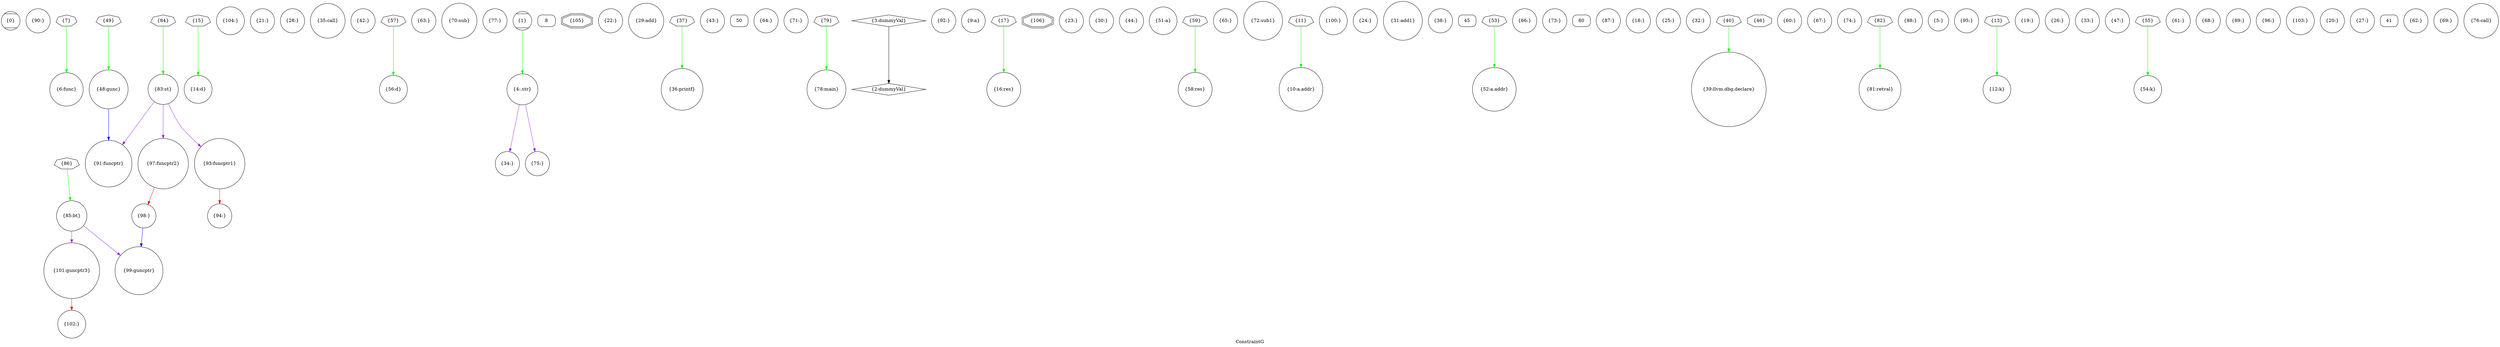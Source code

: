 digraph "ConstraintG" {
	label="ConstraintG";

	Node0x750b7b0 [shape=record,shape=Mcircle,label="{0}"];
	Node0x750bdc0 [shape=record,shape=circle,label="{90:}"];
	Node0x750bfc0 [shape=record,shape=septagon,label="{7}"];
	Node0x750bfc0 -> Node0x75179d0[color=green];
	Node0x750c1c0 [shape=record,shape=circle,label="{97:funcptr2}"];
	Node0x750c1c0 -> Node0x750e1c0[color=red];
	Node0x750c3c0 [shape=record,shape=circle,label="{14:d}"];
	Node0x750c5c0 [shape=record,shape=circle,label="{104:}"];
	Node0x750c7c0 [shape=record,shape=circle,label="{21:}"];
	Node0x750c9c0 [shape=record,shape=circle,label="{28:}"];
	Node0x750cbc0 [shape=record,shape=circle,label="{35:call}"];
	Node0x750cdc0 [shape=record,shape=circle,label="{42:}"];
	Node0x750cfc0 [shape=record,shape=septagon,label="{49}"];
	Node0x750cfc0 -> Node0x75191e0[color=green];
	Node0x750d1c0 [shape=record,shape=circle,label="{56:d}"];
	Node0x750d3c0 [shape=record,shape=circle,label="{63:}"];
	Node0x750d5c0 [shape=record,shape=circle,label="{70:sub}"];
	Node0x750d7c0 [shape=record,shape=circle,label="{77:}"];
	Node0x750d9c0 [shape=record,shape=septagon,label="{84}"];
	Node0x750d9c0 -> Node0x7519be0[color=green];
	Node0x750dbc0 [shape=record,shape=Mcircle,label="{1}"];
	Node0x750dbc0 -> Node0x7513dd0[color=green];
	Node0x750ddc0 [shape=record,shape=circle,label="{91:funcptr}"];
	Node0x750dfc0 [shape=record,shape=Mrecord,label="{8}"];
	Node0x750e1c0 [shape=record,shape=circle,label="{98:}"];
	Node0x750e1c0 -> Node0x75101c0[color=blue];
	Node0x750e3c0 [shape=record,shape=septagon,label="{15}"];
	Node0x750e3c0 -> Node0x750c3c0[color=green];
	Node0x750e5c0 [shape=record,shape=doubleoctagon,label="{105}"];
	Node0x750e7c0 [shape=record,shape=circle,label="{22:}"];
	Node0x750e9c0 [shape=record,shape=circle,label="{29:add}"];
	Node0x750ebc0 [shape=record,shape=circle,label="{36:printf}"];
	Node0x750edc0 [shape=record,shape=circle,label="{43:}"];
	Node0x750efc0 [shape=record,shape=Mrecord,label="{50}"];
	Node0x750f1c0 [shape=record,shape=septagon,label="{57}"];
	Node0x750f1c0 -> Node0x750d1c0[color=green];
	Node0x750f3c0 [shape=record,shape=circle,label="{64:}"];
	Node0x750f5c0 [shape=record,shape=circle,label="{71:}"];
	Node0x750f7c0 [shape=record,shape=circle,label="{78:main}"];
	Node0x750f9c0 [shape=record,shape=circle,label="{85:bt}"];
	Node0x750f9c0 -> Node0x75101c0[color=purple];
	Node0x750f9c0 -> Node0x75143d0[color=purple];
	Node0x750fbc0 [shape=record,shape=diamond,label="{2:dummyVal}"];
	Node0x750fdc0 [shape=record,shape=circle,label="{92:}"];
	Node0x750ffc0 [shape=record,shape=circle,label="{9:a}"];
	Node0x75101c0 [shape=record,shape=circle,label="{99:guncptr}"];
	Node0x75103c0 [shape=record,shape=circle,label="{16:res}"];
	Node0x75105c0 [shape=record,shape=doubleoctagon,label="{106}"];
	Node0x75107c0 [shape=record,shape=circle,label="{23:}"];
	Node0x75109c0 [shape=record,shape=circle,label="{30:}"];
	Node0x7510bc0 [shape=record,shape=septagon,label="{37}"];
	Node0x7510bc0 -> Node0x750ebc0[color=green];
	Node0x7510dc0 [shape=record,shape=circle,label="{44:}"];
	Node0x7510fc0 [shape=record,shape=circle,label="{51:a}"];
	Node0x75111c0 [shape=record,shape=circle,label="{58:res}"];
	Node0x75113c0 [shape=record,shape=circle,label="{65:}"];
	Node0x75115c0 [shape=record,shape=circle,label="{72:sub1}"];
	Node0x75117c0 [shape=record,shape=septagon,label="{79}"];
	Node0x75117c0 -> Node0x750f7c0[color=green];
	Node0x75119c0 [shape=record,shape=septagon,label="{86}"];
	Node0x75119c0 -> Node0x750f9c0[color=green];
	Node0x750b9b0 [shape=record,shape=diamond,label="{3:dummyVal}"];
	Node0x750b9b0 -> Node0x750fbc0[color=black];
	Node0x750bbb0 [shape=record,shape=circle,label="{93:funcptr1}"];
	Node0x750bbb0 -> Node0x7513fd0[color=red];
	Node0x75123d0 [shape=record,shape=circle,label="{10:a.addr}"];
	Node0x75125d0 [shape=record,shape=circle,label="{100:}"];
	Node0x75127d0 [shape=record,shape=septagon,label="{17}"];
	Node0x75127d0 -> Node0x75103c0[color=green];
	Node0x75129d0 [shape=record,shape=circle,label="{24:}"];
	Node0x7512bd0 [shape=record,shape=circle,label="{31:add1}"];
	Node0x7512dd0 [shape=record,shape=circle,label="{38:}"];
	Node0x7512fd0 [shape=record,shape=Mrecord,label="{45}"];
	Node0x75131d0 [shape=record,shape=circle,label="{52:a.addr}"];
	Node0x75133d0 [shape=record,shape=septagon,label="{59}"];
	Node0x75133d0 -> Node0x75111c0[color=green];
	Node0x75135d0 [shape=record,shape=circle,label="{66:}"];
	Node0x75137d0 [shape=record,shape=circle,label="{73:}"];
	Node0x75139d0 [shape=record,shape=Mrecord,label="{80}"];
	Node0x7513bd0 [shape=record,shape=circle,label="{87:}"];
	Node0x7513dd0 [shape=record,shape=circle,label="{4:.str}"];
	Node0x7513dd0 -> Node0x75121c0[color=purple];
	Node0x7513dd0 -> Node0x75173d0[color=purple];
	Node0x7513fd0 [shape=record,shape=circle,label="{94:}"];
	Node0x75141d0 [shape=record,shape=septagon,label="{11}"];
	Node0x75141d0 -> Node0x75123d0[color=green];
	Node0x75143d0 [shape=record,shape=circle,label="{101:guncptr3}"];
	Node0x75143d0 -> Node0x75161d0[color=red];
	Node0x75145d0 [shape=record,shape=circle,label="{18:}"];
	Node0x75147d0 [shape=record,shape=circle,label="{25:}"];
	Node0x75149d0 [shape=record,shape=circle,label="{32:}"];
	Node0x7514bd0 [shape=record,shape=circle,label="{39:llvm.dbg.declare}"];
	Node0x7514dd0 [shape=record,shape=octagon,label="{46}"];
	Node0x7514fd0 [shape=record,shape=septagon,label="{53}"];
	Node0x7514fd0 -> Node0x75131d0[color=green];
	Node0x75151d0 [shape=record,shape=circle,label="{60:}"];
	Node0x75153d0 [shape=record,shape=circle,label="{67:}"];
	Node0x75155d0 [shape=record,shape=circle,label="{74:}"];
	Node0x75157d0 [shape=record,shape=circle,label="{81:retval}"];
	Node0x75159d0 [shape=record,shape=circle,label="{88:}"];
	Node0x7515bd0 [shape=record,shape=circle,label="{5:}"];
	Node0x7515dd0 [shape=record,shape=circle,label="{95:}"];
	Node0x7515fd0 [shape=record,shape=circle,label="{12:k}"];
	Node0x75161d0 [shape=record,shape=circle,label="{102:}"];
	Node0x75163d0 [shape=record,shape=circle,label="{19:}"];
	Node0x75165d0 [shape=record,shape=circle,label="{26:}"];
	Node0x75167d0 [shape=record,shape=circle,label="{33:}"];
	Node0x75169d0 [shape=record,shape=septagon,label="{40}"];
	Node0x75169d0 -> Node0x7514bd0[color=green];
	Node0x7516bd0 [shape=record,shape=circle,label="{47:}"];
	Node0x7516dd0 [shape=record,shape=circle,label="{54:k}"];
	Node0x7516fd0 [shape=record,shape=circle,label="{61:}"];
	Node0x75171d0 [shape=record,shape=circle,label="{68:}"];
	Node0x75173d0 [shape=record,shape=circle,label="{75:}"];
	Node0x75175d0 [shape=record,shape=septagon,label="{82}"];
	Node0x75175d0 -> Node0x75157d0[color=green];
	Node0x75177d0 [shape=record,shape=circle,label="{89:}"];
	Node0x75179d0 [shape=record,shape=circle,label="{6:func}"];
	Node0x7517bd0 [shape=record,shape=circle,label="{96:}"];
	Node0x7517dd0 [shape=record,shape=septagon,label="{13}"];
	Node0x7517dd0 -> Node0x7515fd0[color=green];
	Node0x7511bc0 [shape=record,shape=circle,label="{103:}"];
	Node0x7511dc0 [shape=record,shape=circle,label="{20:}"];
	Node0x7511fc0 [shape=record,shape=circle,label="{27:}"];
	Node0x75121c0 [shape=record,shape=circle,label="{34:}"];
	Node0x7518fe0 [shape=record,shape=Mrecord,label="{41}"];
	Node0x75191e0 [shape=record,shape=circle,label="{48:gunc}"];
	Node0x75191e0 -> Node0x750ddc0[color=blue];
	Node0x75193e0 [shape=record,shape=septagon,label="{55}"];
	Node0x75193e0 -> Node0x7516dd0[color=green];
	Node0x75195e0 [shape=record,shape=circle,label="{62:}"];
	Node0x75197e0 [shape=record,shape=circle,label="{69:}"];
	Node0x75199e0 [shape=record,shape=circle,label="{76:call}"];
	Node0x7519be0 [shape=record,shape=circle,label="{83:st}"];
	Node0x7519be0 -> Node0x750ddc0[color=purple];
	Node0x7519be0 -> Node0x750bbb0[color=purple];
	Node0x7519be0 -> Node0x750c1c0[color=purple];
}
